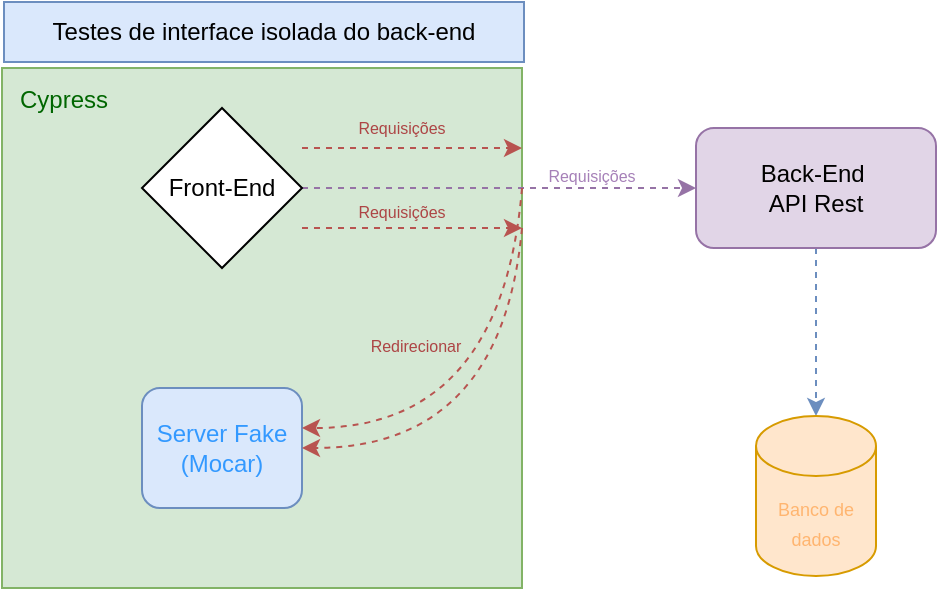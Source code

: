 <mxfile version="19.0.3" type="device"><diagram id="yFNTF8PmlABlcIcoQZee" name="Página-1"><mxGraphModel dx="981" dy="591" grid="0" gridSize="10" guides="1" tooltips="1" connect="1" arrows="1" fold="1" page="1" pageScale="1" pageWidth="827" pageHeight="1169" math="0" shadow="0"><root><mxCell id="0"/><mxCell id="1" parent="0"/><mxCell id="6nbj3AyUfVspWDS8TZEl-8" value="" style="whiteSpace=wrap;html=1;aspect=fixed;fillColor=#d5e8d4;strokeColor=#82b366;" vertex="1" parent="1"><mxGeometry x="161" y="138" width="260" height="260" as="geometry"/></mxCell><mxCell id="6nbj3AyUfVspWDS8TZEl-4" value="" style="edgeStyle=orthogonalEdgeStyle;rounded=0;orthogonalLoop=1;jettySize=auto;html=1;dashed=1;fillColor=#e1d5e7;strokeColor=#9673a6;" edge="1" parent="1" source="6nbj3AyUfVspWDS8TZEl-2" target="6nbj3AyUfVspWDS8TZEl-3"><mxGeometry relative="1" as="geometry"/></mxCell><mxCell id="6nbj3AyUfVspWDS8TZEl-2" value="Front-End" style="rhombus;whiteSpace=wrap;html=1;" vertex="1" parent="1"><mxGeometry x="231" y="158" width="80" height="80" as="geometry"/></mxCell><mxCell id="6nbj3AyUfVspWDS8TZEl-6" style="edgeStyle=orthogonalEdgeStyle;rounded=0;orthogonalLoop=1;jettySize=auto;html=1;dashed=1;fillColor=#dae8fc;strokeColor=#6c8ebf;" edge="1" parent="1" source="6nbj3AyUfVspWDS8TZEl-3" target="6nbj3AyUfVspWDS8TZEl-5"><mxGeometry relative="1" as="geometry"/></mxCell><mxCell id="6nbj3AyUfVspWDS8TZEl-3" value="Back-End&amp;nbsp;&lt;br&gt;API Rest" style="rounded=1;whiteSpace=wrap;html=1;fillColor=#e1d5e7;strokeColor=#9673a6;" vertex="1" parent="1"><mxGeometry x="508" y="168" width="120" height="60" as="geometry"/></mxCell><mxCell id="6nbj3AyUfVspWDS8TZEl-5" value="&lt;font color=&quot;#ffb570&quot; style=&quot;font-size: 9px;&quot;&gt;Banco de dados&lt;/font&gt;" style="shape=cylinder3;whiteSpace=wrap;html=1;boundedLbl=1;backgroundOutline=1;size=15;fillColor=#ffe6cc;strokeColor=#d79b00;" vertex="1" parent="1"><mxGeometry x="538" y="312" width="60" height="80" as="geometry"/></mxCell><mxCell id="6nbj3AyUfVspWDS8TZEl-7" value="&lt;font color=&quot;#3399ff&quot;&gt;Server Fake (Mocar)&lt;/font&gt;" style="rounded=1;whiteSpace=wrap;html=1;fillColor=#dae8fc;strokeColor=#6c8ebf;" vertex="1" parent="1"><mxGeometry x="231" y="298" width="80" height="60" as="geometry"/></mxCell><mxCell id="6nbj3AyUfVspWDS8TZEl-10" value="" style="endArrow=classic;html=1;rounded=0;dashed=1;fillColor=#f8cecc;strokeColor=#b85450;" edge="1" parent="1"><mxGeometry width="50" height="50" relative="1" as="geometry"><mxPoint x="311" y="178" as="sourcePoint"/><mxPoint x="421" y="178" as="targetPoint"/></mxGeometry></mxCell><mxCell id="6nbj3AyUfVspWDS8TZEl-11" value="" style="endArrow=classic;html=1;rounded=0;dashed=1;fillColor=#f8cecc;strokeColor=#b85450;" edge="1" parent="1"><mxGeometry width="50" height="50" relative="1" as="geometry"><mxPoint x="311" y="218.0" as="sourcePoint"/><mxPoint x="421" y="218.0" as="targetPoint"/></mxGeometry></mxCell><mxCell id="6nbj3AyUfVspWDS8TZEl-13" value="" style="curved=1;endArrow=classic;html=1;rounded=0;dashed=1;fillColor=#f8cecc;strokeColor=#b85450;" edge="1" parent="1"><mxGeometry width="50" height="50" relative="1" as="geometry"><mxPoint x="421" y="218" as="sourcePoint"/><mxPoint x="311" y="328" as="targetPoint"/><Array as="points"><mxPoint x="411" y="328"/></Array></mxGeometry></mxCell><mxCell id="6nbj3AyUfVspWDS8TZEl-14" value="" style="curved=1;endArrow=classic;html=1;rounded=0;dashed=1;fillColor=#f8cecc;strokeColor=#b85450;" edge="1" parent="1"><mxGeometry width="50" height="50" relative="1" as="geometry"><mxPoint x="421" y="198" as="sourcePoint"/><mxPoint x="311" y="318" as="targetPoint"/><Array as="points"><mxPoint x="411" y="318"/></Array></mxGeometry></mxCell><mxCell id="6nbj3AyUfVspWDS8TZEl-15" value="Cypress" style="text;html=1;strokeColor=none;fillColor=#d5e8d4;align=center;verticalAlign=middle;whiteSpace=wrap;rounded=0;fontColor=#006600;" vertex="1" parent="1"><mxGeometry x="162" y="139" width="60" height="30" as="geometry"/></mxCell><mxCell id="6nbj3AyUfVspWDS8TZEl-16" value="Redirecionar" style="text;html=1;strokeColor=none;fillColor=none;align=center;verticalAlign=middle;whiteSpace=wrap;rounded=0;fontColor=#AD4545;fontSize=8;" vertex="1" parent="1"><mxGeometry x="338" y="262" width="60" height="30" as="geometry"/></mxCell><mxCell id="6nbj3AyUfVspWDS8TZEl-18" value="Testes de interface isolada do back-end" style="text;html=1;strokeColor=#6c8ebf;fillColor=#dae8fc;align=center;verticalAlign=middle;whiteSpace=wrap;rounded=0;" vertex="1" parent="1"><mxGeometry x="162" y="105" width="260" height="30" as="geometry"/></mxCell><mxCell id="6nbj3AyUfVspWDS8TZEl-19" value="Requisições" style="text;html=1;strokeColor=none;fillColor=none;align=center;verticalAlign=middle;whiteSpace=wrap;rounded=0;fontColor=#AD4545;fontSize=8;" vertex="1" parent="1"><mxGeometry x="331" y="153" width="60" height="30" as="geometry"/></mxCell><mxCell id="6nbj3AyUfVspWDS8TZEl-20" value="Requisições" style="text;html=1;strokeColor=none;fillColor=none;align=center;verticalAlign=middle;whiteSpace=wrap;rounded=0;fontColor=#AD4545;fontSize=8;" vertex="1" parent="1"><mxGeometry x="331" y="195" width="60" height="30" as="geometry"/></mxCell><mxCell id="6nbj3AyUfVspWDS8TZEl-21" value="&lt;font&gt;Requisições&lt;/font&gt;" style="text;html=1;strokeColor=none;fillColor=none;align=center;verticalAlign=middle;whiteSpace=wrap;rounded=0;fontSize=8;fontColor=#A680B8;" vertex="1" parent="1"><mxGeometry x="426" y="177" width="60" height="30" as="geometry"/></mxCell></root></mxGraphModel></diagram></mxfile>